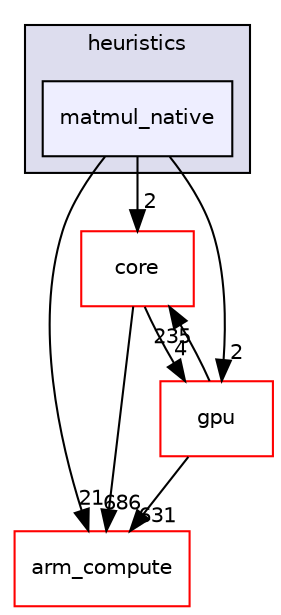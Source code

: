 digraph "src/runtime/heuristics/matmul_native" {
  compound=true
  node [ fontsize="10", fontname="Helvetica"];
  edge [ labelfontsize="10", labelfontname="Helvetica"];
  subgraph clusterdir_3fe890f1593b95fd486bc879bbb074a9 {
    graph [ bgcolor="#ddddee", pencolor="black", label="heuristics" fontname="Helvetica", fontsize="10", URL="dir_3fe890f1593b95fd486bc879bbb074a9.xhtml"]
  dir_44327d6ffd66bae011abf2f282dbce37 [shape=box, label="matmul_native", style="filled", fillcolor="#eeeeff", pencolor="black", URL="dir_44327d6ffd66bae011abf2f282dbce37.xhtml"];
  }
  dir_214608ef36d61442cb2b0c1c4e9a7def [shape=box label="arm_compute" fillcolor="white" style="filled" color="red" URL="dir_214608ef36d61442cb2b0c1c4e9a7def.xhtml"];
  dir_aebb8dcc11953d78e620bbef0b9e2183 [shape=box label="core" fillcolor="white" style="filled" color="red" URL="dir_aebb8dcc11953d78e620bbef0b9e2183.xhtml"];
  dir_cf895c1ed808af158264b2f3d8d7f8f0 [shape=box label="gpu" fillcolor="white" style="filled" color="red" URL="dir_cf895c1ed808af158264b2f3d8d7f8f0.xhtml"];
  dir_cf895c1ed808af158264b2f3d8d7f8f0->dir_214608ef36d61442cb2b0c1c4e9a7def [headlabel="631", labeldistance=1.5 headhref="dir_000004_000000.xhtml"];
  dir_cf895c1ed808af158264b2f3d8d7f8f0->dir_aebb8dcc11953d78e620bbef0b9e2183 [headlabel="235", labeldistance=1.5 headhref="dir_000004_000017.xhtml"];
  dir_44327d6ffd66bae011abf2f282dbce37->dir_214608ef36d61442cb2b0c1c4e9a7def [headlabel="21", labeldistance=1.5 headhref="dir_000543_000000.xhtml"];
  dir_44327d6ffd66bae011abf2f282dbce37->dir_aebb8dcc11953d78e620bbef0b9e2183 [headlabel="2", labeldistance=1.5 headhref="dir_000543_000017.xhtml"];
  dir_44327d6ffd66bae011abf2f282dbce37->dir_cf895c1ed808af158264b2f3d8d7f8f0 [headlabel="2", labeldistance=1.5 headhref="dir_000543_000004.xhtml"];
  dir_aebb8dcc11953d78e620bbef0b9e2183->dir_214608ef36d61442cb2b0c1c4e9a7def [headlabel="686", labeldistance=1.5 headhref="dir_000017_000000.xhtml"];
  dir_aebb8dcc11953d78e620bbef0b9e2183->dir_cf895c1ed808af158264b2f3d8d7f8f0 [headlabel="4", labeldistance=1.5 headhref="dir_000017_000004.xhtml"];
}
